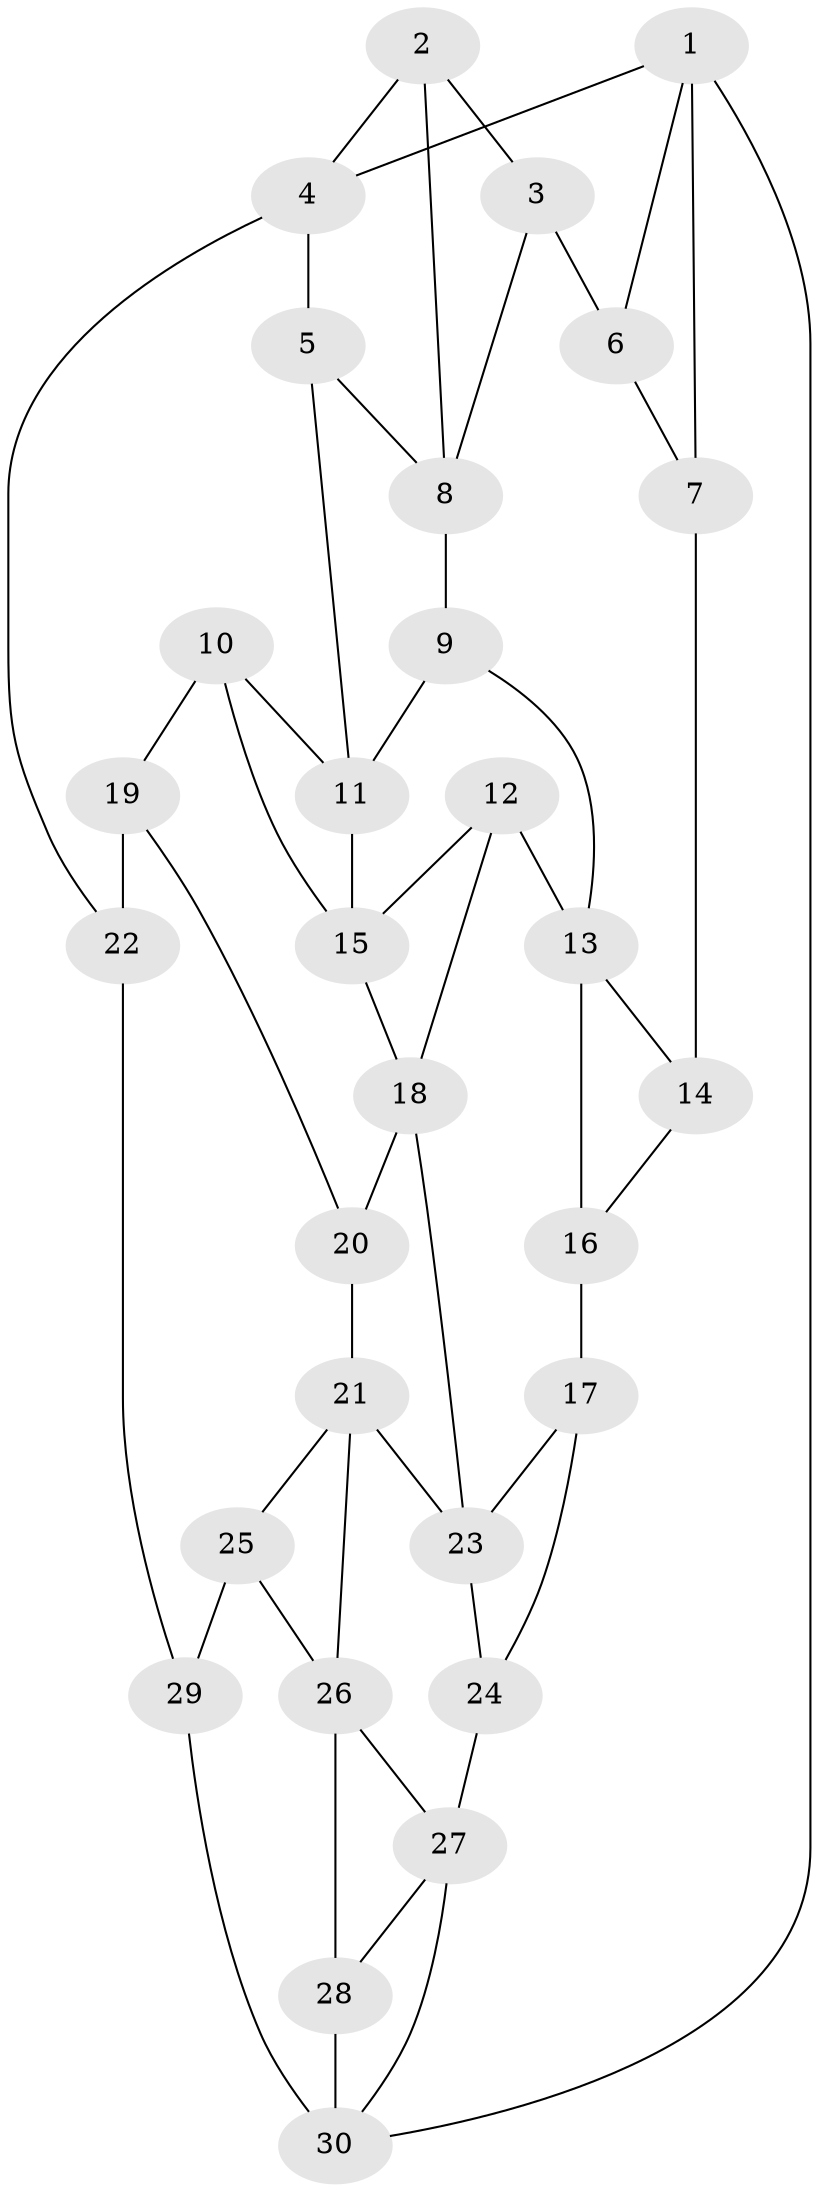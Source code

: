 // original degree distribution, {3: 0.03333333333333333, 4: 0.25, 5: 0.5333333333333333, 6: 0.18333333333333332}
// Generated by graph-tools (version 1.1) at 2025/03/03/09/25 03:03:18]
// undirected, 30 vertices, 51 edges
graph export_dot {
graph [start="1"]
  node [color=gray90,style=filled];
  1;
  2;
  3;
  4;
  5;
  6;
  7;
  8;
  9;
  10;
  11;
  12;
  13;
  14;
  15;
  16;
  17;
  18;
  19;
  20;
  21;
  22;
  23;
  24;
  25;
  26;
  27;
  28;
  29;
  30;
  1 -- 4 [weight=1.0];
  1 -- 6 [weight=1.0];
  1 -- 7 [weight=1.0];
  1 -- 30 [weight=1.0];
  2 -- 3 [weight=1.0];
  2 -- 4 [weight=1.0];
  2 -- 8 [weight=1.0];
  3 -- 6 [weight=1.0];
  3 -- 8 [weight=1.0];
  4 -- 5 [weight=1.0];
  4 -- 22 [weight=2.0];
  5 -- 8 [weight=1.0];
  5 -- 11 [weight=1.0];
  6 -- 7 [weight=1.0];
  7 -- 14 [weight=2.0];
  8 -- 9 [weight=1.0];
  9 -- 11 [weight=1.0];
  9 -- 13 [weight=1.0];
  10 -- 11 [weight=1.0];
  10 -- 15 [weight=1.0];
  10 -- 19 [weight=1.0];
  11 -- 15 [weight=1.0];
  12 -- 13 [weight=1.0];
  12 -- 15 [weight=1.0];
  12 -- 18 [weight=1.0];
  13 -- 14 [weight=1.0];
  13 -- 16 [weight=1.0];
  14 -- 16 [weight=1.0];
  15 -- 18 [weight=1.0];
  16 -- 17 [weight=2.0];
  17 -- 23 [weight=1.0];
  17 -- 24 [weight=1.0];
  18 -- 20 [weight=1.0];
  18 -- 23 [weight=1.0];
  19 -- 20 [weight=1.0];
  19 -- 22 [weight=2.0];
  20 -- 21 [weight=1.0];
  21 -- 23 [weight=1.0];
  21 -- 25 [weight=1.0];
  21 -- 26 [weight=1.0];
  22 -- 29 [weight=2.0];
  23 -- 24 [weight=1.0];
  24 -- 27 [weight=2.0];
  25 -- 26 [weight=1.0];
  25 -- 29 [weight=1.0];
  26 -- 27 [weight=1.0];
  26 -- 28 [weight=1.0];
  27 -- 28 [weight=1.0];
  27 -- 30 [weight=1.0];
  28 -- 30 [weight=1.0];
  29 -- 30 [weight=2.0];
}
